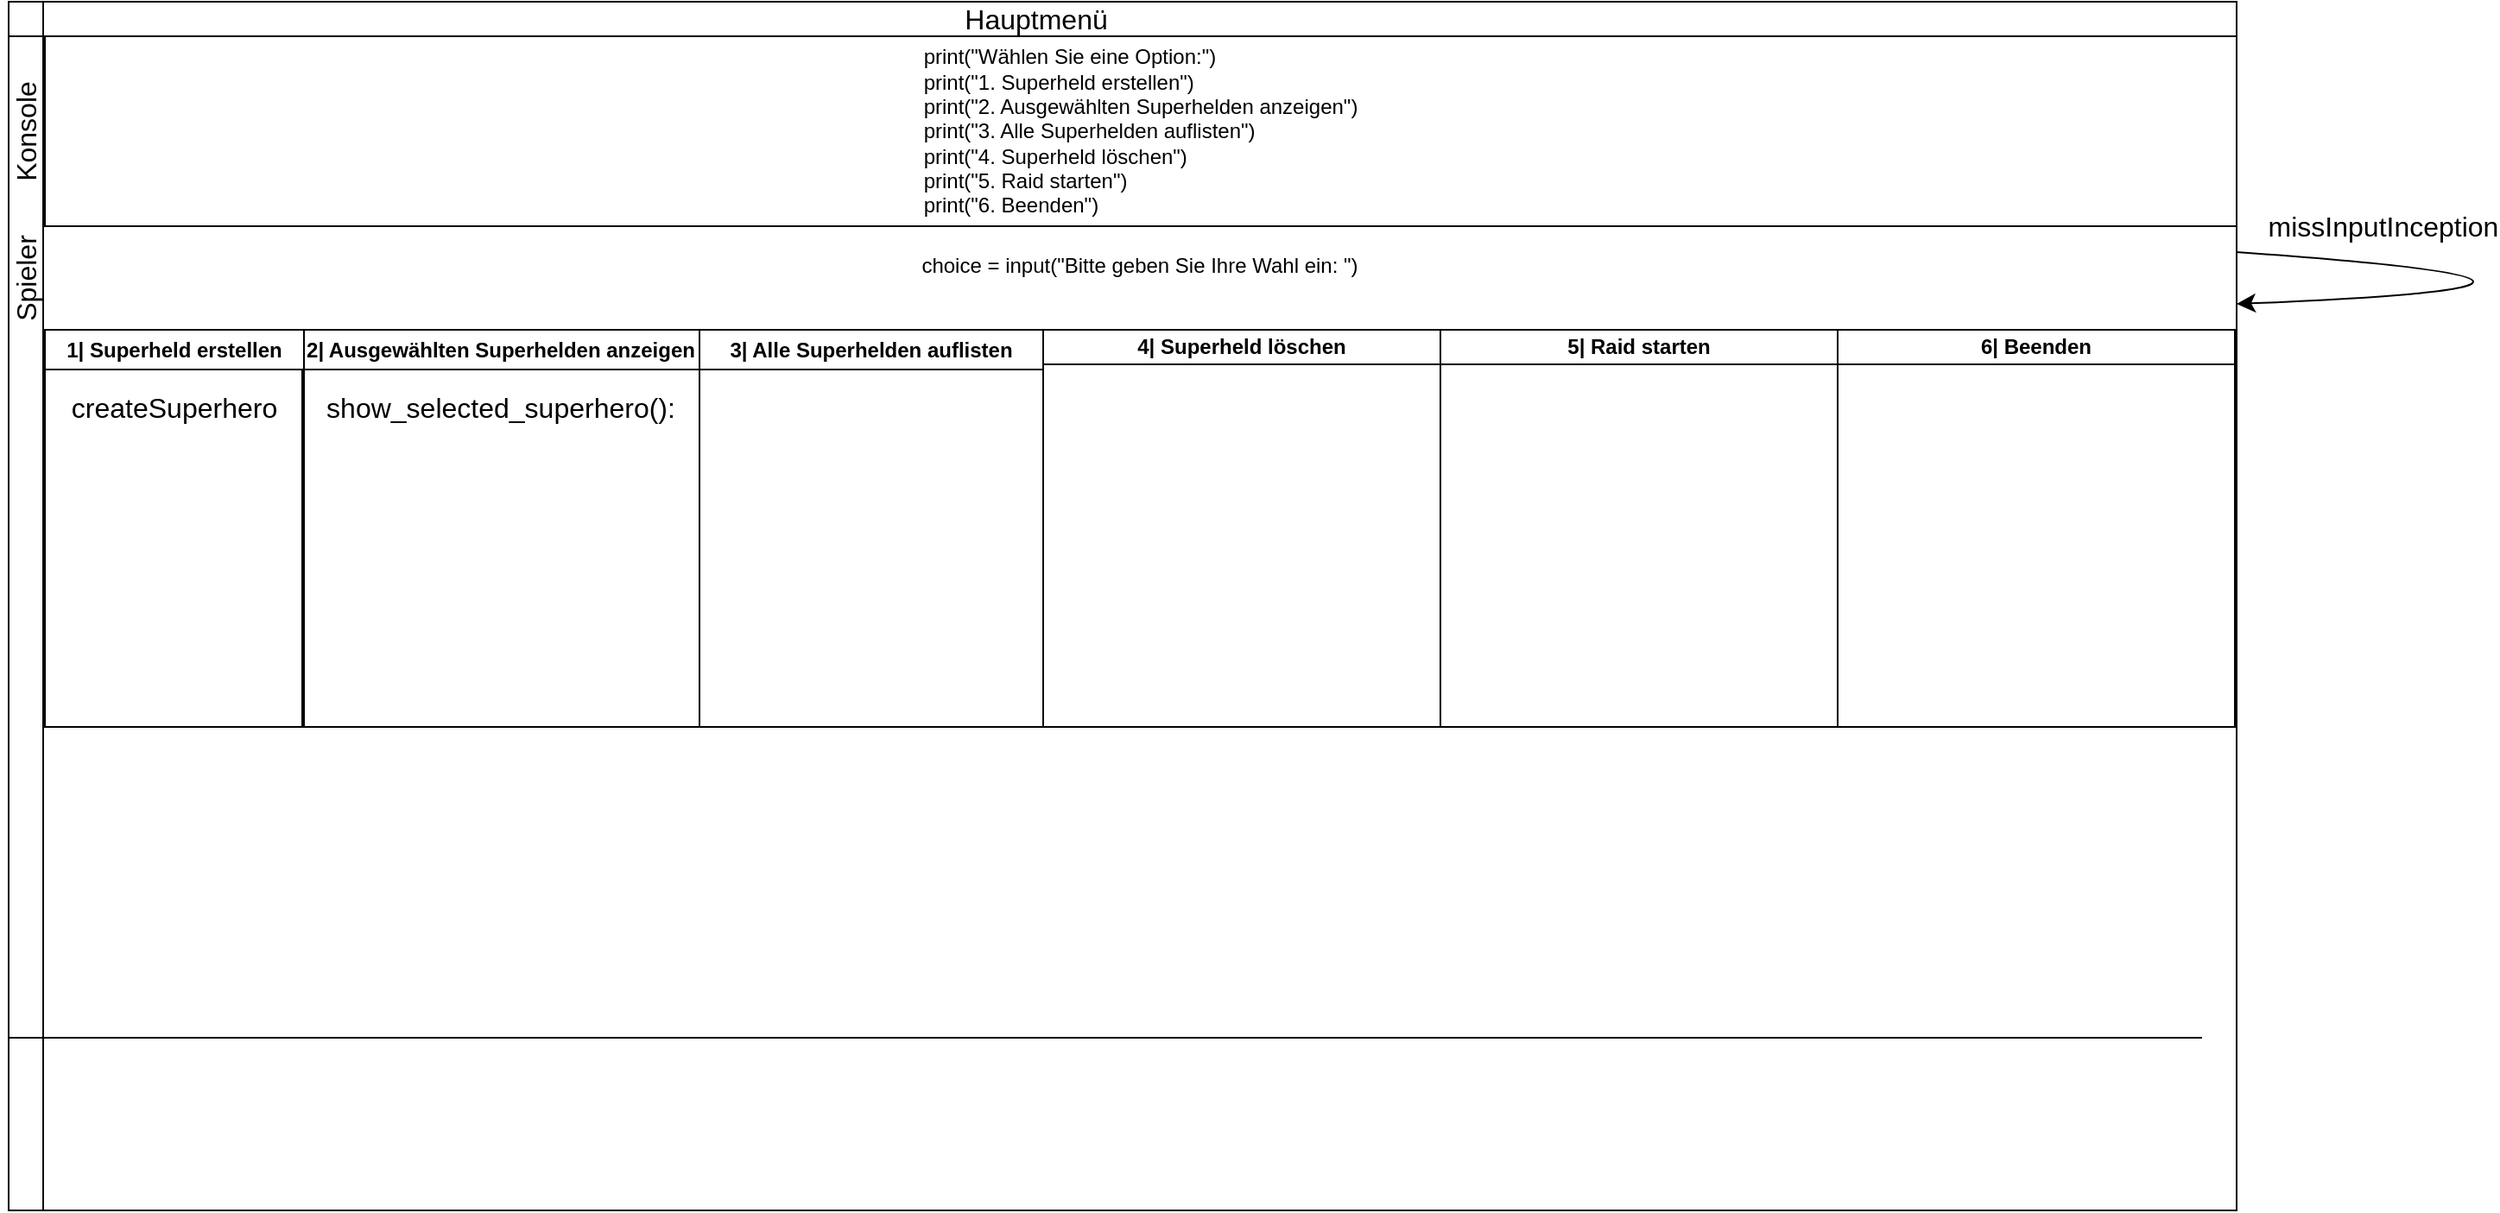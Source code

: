 <mxfile version="26.0.1">
  <diagram id="kgpKYQtTHZ0yAKxKKP6v" name="Page-1">
    <mxGraphModel dx="943" dy="775" grid="1" gridSize="10" guides="1" tooltips="1" connect="1" arrows="1" fold="1" page="1" pageScale="1" pageWidth="850" pageHeight="1100" math="0" shadow="0">
      <root>
        <mxCell id="0" />
        <mxCell id="1" parent="0" />
        <mxCell id="sec8ILiSW6V5YE2gVIii-18" value="" style="shape=internalStorage;whiteSpace=wrap;html=1;backgroundOutline=1;" parent="1" vertex="1">
          <mxGeometry x="160" y="10" width="1290" height="700" as="geometry" />
        </mxCell>
        <mxCell id="sec8ILiSW6V5YE2gVIii-19" value="Hauptmenü" style="text;strokeColor=none;fillColor=none;html=1;align=center;verticalAlign=middle;whiteSpace=wrap;rounded=0;fontSize=16;" parent="1" vertex="1">
          <mxGeometry x="670" y="15" width="170" height="10" as="geometry" />
        </mxCell>
        <mxCell id="sec8ILiSW6V5YE2gVIii-20" value="Konsole" style="text;strokeColor=none;fillColor=none;html=1;align=center;verticalAlign=middle;whiteSpace=wrap;rounded=0;fontSize=16;rotation=270;" parent="1" vertex="1">
          <mxGeometry x="140" y="70" width="60" height="30" as="geometry" />
        </mxCell>
        <mxCell id="sec8ILiSW6V5YE2gVIii-25" value="2| Ausgewählten Superhelden anzeigen" style="swimlane;whiteSpace=wrap;html=1;" parent="1" vertex="1">
          <mxGeometry x="330" y="200" width="230" height="230" as="geometry" />
        </mxCell>
        <mxCell id="0A9FZHg9IShd1HqOyawz-1" value="&lt;span class=&quot;hljs-title function_&quot;&gt;show_selected_superhero&lt;/span&gt;():" style="text;strokeColor=none;fillColor=none;html=1;align=center;verticalAlign=middle;whiteSpace=wrap;rounded=0;fontSize=16;" vertex="1" parent="sec8ILiSW6V5YE2gVIii-25">
          <mxGeometry x="10" y="30" width="210" height="30" as="geometry" />
        </mxCell>
        <mxCell id="sec8ILiSW6V5YE2gVIii-26" value="1| Superheld erstellen" style="swimlane;whiteSpace=wrap;html=1;startSize=23;" parent="1" vertex="1">
          <mxGeometry x="181" y="200" width="150" height="230" as="geometry" />
        </mxCell>
        <mxCell id="sec8ILiSW6V5YE2gVIii-27" value="3| Alle Superhelden auflisten" style="swimlane;whiteSpace=wrap;html=1;startSize=23;" parent="1" vertex="1">
          <mxGeometry x="560" y="200" width="199" height="230" as="geometry" />
        </mxCell>
        <mxCell id="sec8ILiSW6V5YE2gVIii-28" value="4| Superheld löschen" style="swimlane;whiteSpace=wrap;html=1;startSize=20;" parent="1" vertex="1">
          <mxGeometry x="759" y="200" width="230" height="230" as="geometry" />
        </mxCell>
        <mxCell id="sec8ILiSW6V5YE2gVIii-29" value="5| Raid starten" style="swimlane;whiteSpace=wrap;html=1;startSize=20;" parent="1" vertex="1">
          <mxGeometry x="989" y="200" width="230" height="230" as="geometry" />
        </mxCell>
        <mxCell id="sec8ILiSW6V5YE2gVIii-30" value="6| Beenden" style="swimlane;whiteSpace=wrap;html=1;startSize=20;" parent="1" vertex="1">
          <mxGeometry x="1219" y="200" width="230" height="230" as="geometry" />
        </mxCell>
        <mxCell id="sec8ILiSW6V5YE2gVIii-33" value="Spieler" style="text;strokeColor=none;fillColor=none;html=1;align=center;verticalAlign=middle;whiteSpace=wrap;rounded=0;fontSize=16;rotation=270;" parent="1" vertex="1">
          <mxGeometry x="140" y="155" width="60" height="30" as="geometry" />
        </mxCell>
        <mxCell id="sec8ILiSW6V5YE2gVIii-37" value="" style="endArrow=none;html=1;rounded=0;fontSize=12;startSize=8;endSize=8;curved=1;entryX=1;entryY=0.5;entryDx=0;entryDy=0;" parent="1" edge="1">
          <mxGeometry width="50" height="50" relative="1" as="geometry">
            <mxPoint x="160" y="610" as="sourcePoint" />
            <mxPoint x="1430" y="610" as="targetPoint" />
          </mxGeometry>
        </mxCell>
        <mxCell id="sec8ILiSW6V5YE2gVIii-41" value="" style="endArrow=none;html=1;rounded=0;fontSize=12;startSize=8;endSize=8;curved=1;" parent="1" target="sec8ILiSW6V5YE2gVIii-18" edge="1">
          <mxGeometry width="50" height="50" relative="1" as="geometry">
            <mxPoint x="160" y="120" as="sourcePoint" />
            <mxPoint x="210" y="70" as="targetPoint" />
          </mxGeometry>
        </mxCell>
        <mxCell id="sec8ILiSW6V5YE2gVIii-56" value="&lt;div style=&quot;text-align: justify;&quot;&gt;&lt;span style=&quot;background-color: initial;&quot; class=&quot;hljs-built_in&quot;&gt;print&lt;/span&gt;&lt;span style=&quot;background-color: initial;&quot;&gt;(&lt;/span&gt;&lt;span style=&quot;background-color: initial;&quot; class=&quot;hljs-string&quot;&gt;&quot;Wählen Sie eine Option:&quot;&lt;/span&gt;&lt;span style=&quot;background-color: initial;&quot;&gt;)&lt;/span&gt;&lt;/div&gt;        &lt;span class=&quot;hljs-built_in&quot;&gt;&lt;div style=&quot;text-align: justify;&quot;&gt;&lt;span style=&quot;background-color: initial;&quot; class=&quot;hljs-built_in&quot;&gt;print&lt;/span&gt;&lt;span style=&quot;background-color: initial;&quot;&gt;(&lt;/span&gt;&lt;span style=&quot;background-color: initial;&quot; class=&quot;hljs-string&quot;&gt;&quot;1. Superheld erstellen&quot;&lt;/span&gt;&lt;span style=&quot;background-color: initial;&quot;&gt;)&lt;/span&gt;&lt;/div&gt;&lt;/span&gt;&lt;div style=&quot;text-align: justify;&quot;&gt;&lt;span style=&quot;background-color: initial;&quot; class=&quot;hljs-built_in&quot;&gt;print&lt;/span&gt;&lt;span style=&quot;background-color: initial;&quot;&gt;(&lt;/span&gt;&lt;span style=&quot;background-color: initial;&quot; class=&quot;hljs-string&quot;&gt;&quot;2. Ausgewählten Superhelden anzeigen&quot;&lt;/span&gt;&lt;span style=&quot;background-color: initial;&quot;&gt;)&lt;/span&gt;&lt;/div&gt;                &lt;span class=&quot;hljs-built_in&quot;&gt;&lt;div style=&quot;text-align: justify;&quot;&gt;&lt;span style=&quot;background-color: initial;&quot; class=&quot;hljs-built_in&quot;&gt;print&lt;/span&gt;&lt;span style=&quot;background-color: initial;&quot;&gt;(&lt;/span&gt;&lt;span style=&quot;background-color: initial;&quot; class=&quot;hljs-string&quot;&gt;&quot;3. Alle Superhelden auflisten&quot;&lt;/span&gt;&lt;span style=&quot;background-color: initial;&quot;&gt;)&lt;/span&gt;&lt;/div&gt;&lt;/span&gt;&lt;div style=&quot;text-align: justify;&quot;&gt;&lt;span style=&quot;background-color: initial;&quot; class=&quot;hljs-built_in&quot;&gt;print&lt;/span&gt;&lt;span style=&quot;background-color: initial;&quot;&gt;(&lt;/span&gt;&lt;span style=&quot;background-color: initial;&quot; class=&quot;hljs-string&quot;&gt;&quot;4. Superheld löschen&quot;&lt;/span&gt;&lt;span style=&quot;background-color: initial;&quot;&gt;)&lt;/span&gt;&lt;/div&gt;                &lt;span class=&quot;hljs-built_in&quot;&gt;&lt;div style=&quot;text-align: justify;&quot;&gt;&lt;span style=&quot;background-color: initial;&quot; class=&quot;hljs-built_in&quot;&gt;print&lt;/span&gt;&lt;span style=&quot;background-color: initial;&quot;&gt;(&lt;/span&gt;&lt;span style=&quot;background-color: initial;&quot; class=&quot;hljs-string&quot;&gt;&quot;5. Raid starten&quot;&lt;/span&gt;&lt;span style=&quot;background-color: initial;&quot;&gt;)&lt;/span&gt;&lt;/div&gt;&lt;/span&gt;&lt;div style=&quot;text-align: justify;&quot;&gt;&lt;span style=&quot;background-color: initial;&quot; class=&quot;hljs-built_in&quot;&gt;print&lt;/span&gt;&lt;span style=&quot;background-color: initial;&quot;&gt;(&lt;/span&gt;&lt;span style=&quot;background-color: initial;&quot; class=&quot;hljs-string&quot;&gt;&quot;6. Beenden&quot;&lt;/span&gt;&lt;span style=&quot;background-color: initial;&quot;&gt;)&lt;/span&gt;&lt;/div&gt;        " style="rounded=0;whiteSpace=wrap;html=1;" parent="1" vertex="1">
          <mxGeometry x="181" y="30" width="1269" height="110" as="geometry" />
        </mxCell>
        <mxCell id="sec8ILiSW6V5YE2gVIii-70" value="&#xa;choice = &lt;span class=&quot;hljs-built_in&quot;&gt;input&lt;/span&gt;(&lt;span class=&quot;hljs-string&quot;&gt;&quot;Bitte geben Sie Ihre Wahl ein: &quot;&lt;/span&gt;)&#xa;&#xa;" style="rounded=0;whiteSpace=wrap;html=1;" parent="1" vertex="1">
          <mxGeometry x="180" y="140" width="1270" height="60" as="geometry" />
        </mxCell>
        <mxCell id="sec8ILiSW6V5YE2gVIii-83" value="" style="endArrow=classic;html=1;rounded=0;fontSize=12;startSize=8;endSize=8;curved=1;entryX=1;entryY=0.75;entryDx=0;entryDy=0;exitX=1;exitY=0.25;exitDx=0;exitDy=0;" parent="1" source="sec8ILiSW6V5YE2gVIii-70" target="sec8ILiSW6V5YE2gVIii-70" edge="1">
          <mxGeometry width="50" height="50" relative="1" as="geometry">
            <mxPoint x="1450" y="100" as="sourcePoint" />
            <mxPoint x="1452.58" y="194.8" as="targetPoint" />
            <Array as="points">
              <mxPoint x="1720" y="174" />
            </Array>
          </mxGeometry>
        </mxCell>
        <mxCell id="sec8ILiSW6V5YE2gVIii-88" value="missInputInception" style="text;strokeColor=none;fillColor=none;html=1;align=center;verticalAlign=middle;whiteSpace=wrap;rounded=0;fontSize=16;" parent="1" vertex="1">
          <mxGeometry x="1500" y="125" width="70" height="30" as="geometry" />
        </mxCell>
        <mxCell id="-_PYwjVQMWmhQNDPBxKt-1" value="createSuperhero" style="text;strokeColor=none;fillColor=none;html=1;align=center;verticalAlign=middle;whiteSpace=wrap;rounded=0;fontSize=16;" vertex="1" parent="1">
          <mxGeometry x="226" y="230" width="60" height="30" as="geometry" />
        </mxCell>
      </root>
    </mxGraphModel>
  </diagram>
</mxfile>
